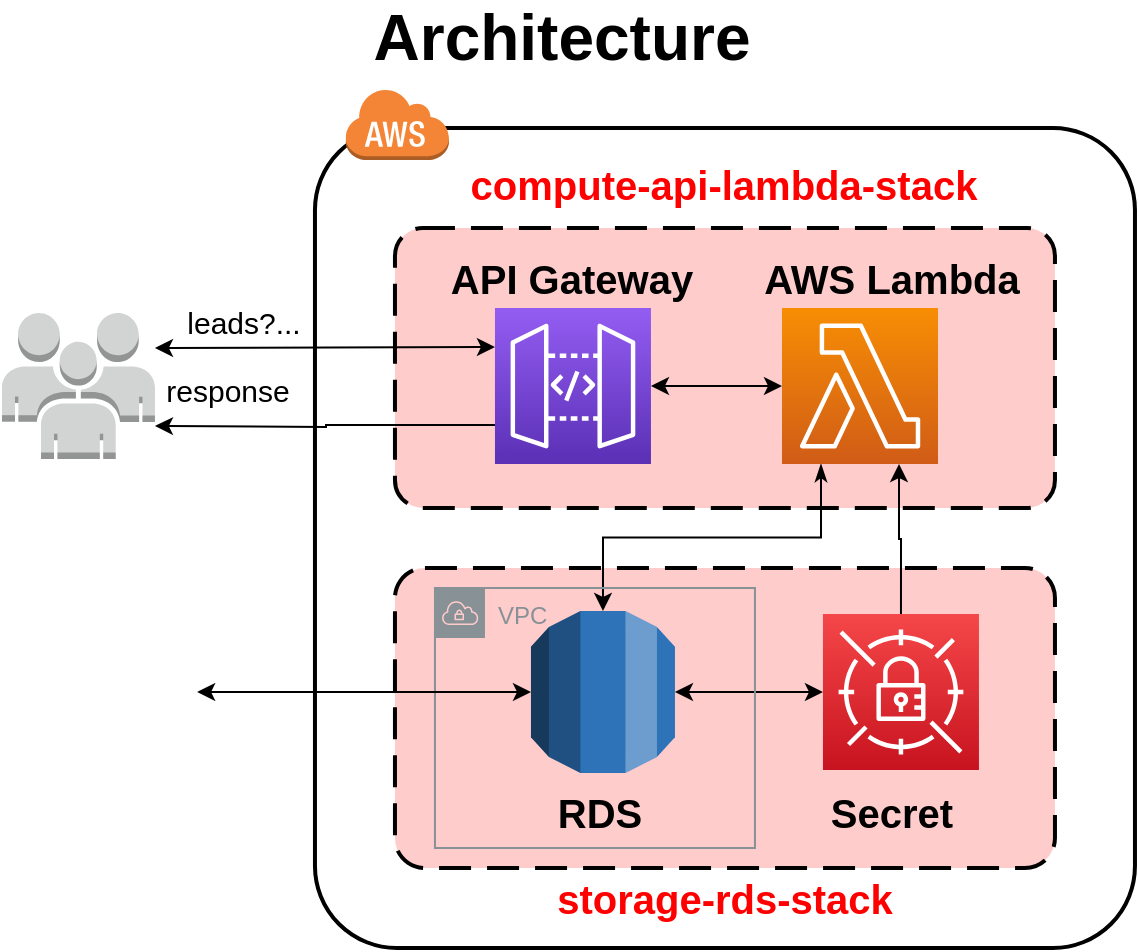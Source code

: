 <mxfile version="20.3.0" type="device"><diagram id="H-b6z1kPTGAqEft5Mhqe" name="Page-1"><mxGraphModel dx="1387" dy="749" grid="1" gridSize="10" guides="1" tooltips="1" connect="1" arrows="1" fold="1" page="1" pageScale="1" pageWidth="850" pageHeight="1100" math="0" shadow="0"><root><mxCell id="0"/><mxCell id="1" parent="0"/><mxCell id="eU7E1rESusIbkJLUtY2G-7" value="" style="rounded=1;arcSize=10;dashed=0;fillColor=none;gradientColor=none;strokeWidth=2;fontSize=20;" parent="1" vertex="1"><mxGeometry x="166.48" y="110" width="410" height="410" as="geometry"/></mxCell><mxCell id="wqZvjCk0dB0xXpR4bHtf-1" value="" style="rounded=1;arcSize=10;dashed=1;strokeColor=#000000;fillColor=#FFCCCC;dashPattern=8 4;strokeWidth=2;fontSize=20;" parent="1" vertex="1"><mxGeometry x="206.48" y="330" width="330" height="150" as="geometry"/></mxCell><mxCell id="eU7E1rESusIbkJLUtY2G-9" value="" style="rounded=1;arcSize=10;dashed=1;strokeColor=#000000;fillColor=#FFCCCC;dashPattern=8 4;strokeWidth=2;fontSize=20;" parent="1" vertex="1"><mxGeometry x="206.48" y="160" width="330" height="140" as="geometry"/></mxCell><mxCell id="eU7E1rESusIbkJLUtY2G-13" style="edgeStyle=orthogonalEdgeStyle;rounded=0;orthogonalLoop=1;jettySize=auto;html=1;exitX=1;exitY=0.5;exitDx=0;exitDy=0;exitPerimeter=0;entryX=0;entryY=0.5;entryDx=0;entryDy=0;entryPerimeter=0;fontSize=20;fontColor=#FF0000;startArrow=classic;startFill=1;" parent="1" source="eU7E1rESusIbkJLUtY2G-1" target="eU7E1rESusIbkJLUtY2G-2" edge="1"><mxGeometry relative="1" as="geometry"/></mxCell><mxCell id="eU7E1rESusIbkJLUtY2G-17" style="edgeStyle=orthogonalEdgeStyle;rounded=0;orthogonalLoop=1;jettySize=auto;html=1;exitX=0;exitY=0.75;exitDx=0;exitDy=0;exitPerimeter=0;fontSize=20;fontColor=#FF0000;startArrow=none;startFill=0;endArrow=classic;endFill=1;" parent="1" source="eU7E1rESusIbkJLUtY2G-1" edge="1"><mxGeometry relative="1" as="geometry"><mxPoint x="86.48" y="259" as="targetPoint"/></mxGeometry></mxCell><mxCell id="eU7E1rESusIbkJLUtY2G-1" value="" style="sketch=0;points=[[0,0,0],[0.25,0,0],[0.5,0,0],[0.75,0,0],[1,0,0],[0,1,0],[0.25,1,0],[0.5,1,0],[0.75,1,0],[1,1,0],[0,0.25,0],[0,0.5,0],[0,0.75,0],[1,0.25,0],[1,0.5,0],[1,0.75,0]];outlineConnect=0;fontColor=#232F3E;gradientColor=#945DF2;gradientDirection=north;fillColor=#5A30B5;strokeColor=#ffffff;dashed=0;verticalLabelPosition=bottom;verticalAlign=top;align=center;html=1;fontSize=12;fontStyle=0;aspect=fixed;shape=mxgraph.aws4.resourceIcon;resIcon=mxgraph.aws4.api_gateway;" parent="1" vertex="1"><mxGeometry x="256.48" y="200" width="78" height="78" as="geometry"/></mxCell><mxCell id="wqZvjCk0dB0xXpR4bHtf-19" style="edgeStyle=orthogonalEdgeStyle;rounded=0;orthogonalLoop=1;jettySize=auto;html=1;exitX=0.25;exitY=1;exitDx=0;exitDy=0;exitPerimeter=0;entryX=0.5;entryY=0;entryDx=0;entryDy=0;entryPerimeter=0;startArrow=classicThin;startFill=1;endArrow=classic;endFill=1;" parent="1" source="eU7E1rESusIbkJLUtY2G-2" target="wqZvjCk0dB0xXpR4bHtf-3" edge="1"><mxGeometry relative="1" as="geometry"/></mxCell><mxCell id="wqZvjCk0dB0xXpR4bHtf-20" style="edgeStyle=orthogonalEdgeStyle;rounded=0;orthogonalLoop=1;jettySize=auto;html=1;exitX=0.75;exitY=1;exitDx=0;exitDy=0;exitPerimeter=0;entryX=0.5;entryY=0;entryDx=0;entryDy=0;entryPerimeter=0;startArrow=classic;startFill=1;endArrow=none;endFill=0;" parent="1" source="eU7E1rESusIbkJLUtY2G-2" target="wqZvjCk0dB0xXpR4bHtf-5" edge="1"><mxGeometry relative="1" as="geometry"/></mxCell><mxCell id="eU7E1rESusIbkJLUtY2G-2" value="" style="sketch=0;points=[[0,0,0],[0.25,0,0],[0.5,0,0],[0.75,0,0],[1,0,0],[0,1,0],[0.25,1,0],[0.5,1,0],[0.75,1,0],[1,1,0],[0,0.25,0],[0,0.5,0],[0,0.75,0],[1,0.25,0],[1,0.5,0],[1,0.75,0]];outlineConnect=0;fontColor=#232F3E;gradientColor=#F78E04;gradientDirection=north;fillColor=#D05C17;strokeColor=#ffffff;dashed=0;verticalLabelPosition=bottom;verticalAlign=top;align=center;html=1;fontSize=12;fontStyle=0;aspect=fixed;shape=mxgraph.aws4.resourceIcon;resIcon=mxgraph.aws4.lambda;" parent="1" vertex="1"><mxGeometry x="400" y="200" width="78" height="78" as="geometry"/></mxCell><mxCell id="eU7E1rESusIbkJLUtY2G-4" value="API Gateway" style="text;html=1;strokeColor=none;fillColor=none;align=center;verticalAlign=middle;whiteSpace=wrap;rounded=0;fontSize=20;fontStyle=1" parent="1" vertex="1"><mxGeometry x="225.48" y="170" width="140" height="30" as="geometry"/></mxCell><mxCell id="eU7E1rESusIbkJLUtY2G-5" value="AWS Lambda" style="text;html=1;strokeColor=none;fillColor=none;align=center;verticalAlign=middle;whiteSpace=wrap;rounded=0;fontSize=20;fontStyle=1" parent="1" vertex="1"><mxGeometry x="385.48" y="170" width="140" height="30" as="geometry"/></mxCell><mxCell id="eU7E1rESusIbkJLUtY2G-8" value="" style="dashed=0;html=1;shape=mxgraph.aws3.cloud;fillColor=#F58536;gradientColor=none;dashed=0;fontSize=20;" parent="1" vertex="1"><mxGeometry x="181.48" y="90" width="52" height="36" as="geometry"/></mxCell><mxCell id="eU7E1rESusIbkJLUtY2G-10" value="compute-api-lambda-stack" style="text;html=1;strokeColor=none;fillColor=none;align=center;verticalAlign=middle;whiteSpace=wrap;rounded=0;fontSize=20;fontStyle=1;fontColor=#FF0000;" parent="1" vertex="1"><mxGeometry x="223.48" y="126" width="296" height="24" as="geometry"/></mxCell><mxCell id="eU7E1rESusIbkJLUtY2G-12" value="" style="endArrow=classic;html=1;rounded=0;fontSize=20;fontColor=#FF0000;entryX=0;entryY=0.25;entryDx=0;entryDy=0;entryPerimeter=0;startArrow=classic;startFill=1;" parent="1" target="eU7E1rESusIbkJLUtY2G-1" edge="1"><mxGeometry width="50" height="50" relative="1" as="geometry"><mxPoint x="86.48" y="220" as="sourcePoint"/><mxPoint x="86.48" y="200" as="targetPoint"/></mxGeometry></mxCell><mxCell id="eU7E1rESusIbkJLUtY2G-19" value="" style="outlineConnect=0;dashed=0;verticalLabelPosition=bottom;verticalAlign=top;align=center;html=1;shape=mxgraph.aws3.users;fillColor=#D2D3D3;gradientColor=none;fontSize=20;fontColor=#FF0000;strokeColor=#000000;" parent="1" vertex="1"><mxGeometry x="10" y="202.5" width="76.48" height="73" as="geometry"/></mxCell><mxCell id="eU7E1rESusIbkJLUtY2G-20" value="&lt;font style=&quot;font-size: 15px;&quot; color=&quot;#000000&quot;&gt;leads?...&lt;/font&gt;" style="text;html=1;strokeColor=none;fillColor=none;align=center;verticalAlign=middle;whiteSpace=wrap;rounded=0;fontSize=20;fontColor=#FF0000;" parent="1" vertex="1"><mxGeometry x="86.48" y="190" width="90" height="30" as="geometry"/></mxCell><mxCell id="eU7E1rESusIbkJLUtY2G-21" value="&lt;font style=&quot;font-size: 15px;&quot; color=&quot;#000000&quot;&gt;response&lt;/font&gt;" style="text;html=1;strokeColor=none;fillColor=none;align=center;verticalAlign=middle;whiteSpace=wrap;rounded=0;fontSize=20;fontColor=#FF0000;" parent="1" vertex="1"><mxGeometry x="76.48" y="224" width="93.52" height="30" as="geometry"/></mxCell><mxCell id="wqZvjCk0dB0xXpR4bHtf-2" value="Secret" style="text;html=1;strokeColor=none;fillColor=none;align=center;verticalAlign=middle;whiteSpace=wrap;rounded=0;fontSize=20;fontStyle=1" parent="1" vertex="1"><mxGeometry x="420.48" y="437" width="70" height="30" as="geometry"/></mxCell><mxCell id="wqZvjCk0dB0xXpR4bHtf-3" value="" style="outlineConnect=0;dashed=0;verticalLabelPosition=bottom;verticalAlign=top;align=center;html=1;shape=mxgraph.aws3.rds;fillColor=#2E73B8;gradientColor=none;" parent="1" vertex="1"><mxGeometry x="274.48" y="351.5" width="72" height="81" as="geometry"/></mxCell><mxCell id="wqZvjCk0dB0xXpR4bHtf-21" style="edgeStyle=orthogonalEdgeStyle;rounded=0;orthogonalLoop=1;jettySize=auto;html=1;exitX=0;exitY=0.5;exitDx=0;exitDy=0;exitPerimeter=0;startArrow=classic;startFill=1;endArrow=classic;endFill=1;" parent="1" source="wqZvjCk0dB0xXpR4bHtf-5" target="wqZvjCk0dB0xXpR4bHtf-3" edge="1"><mxGeometry relative="1" as="geometry"/></mxCell><mxCell id="wqZvjCk0dB0xXpR4bHtf-5" value="" style="sketch=0;points=[[0,0,0],[0.25,0,0],[0.5,0,0],[0.75,0,0],[1,0,0],[0,1,0],[0.25,1,0],[0.5,1,0],[0.75,1,0],[1,1,0],[0,0.25,0],[0,0.5,0],[0,0.75,0],[1,0.25,0],[1,0.5,0],[1,0.75,0]];outlineConnect=0;fontColor=#232F3E;gradientColor=#F54749;gradientDirection=north;fillColor=#C7131F;strokeColor=#ffffff;dashed=0;verticalLabelPosition=bottom;verticalAlign=top;align=center;html=1;fontSize=12;fontStyle=0;aspect=fixed;shape=mxgraph.aws4.resourceIcon;resIcon=mxgraph.aws4.secrets_manager;" parent="1" vertex="1"><mxGeometry x="420.48" y="353" width="78" height="78" as="geometry"/></mxCell><mxCell id="wqZvjCk0dB0xXpR4bHtf-23" value="VPC" style="sketch=0;outlineConnect=0;gradientColor=none;html=1;whiteSpace=wrap;fontSize=12;fontStyle=0;shape=mxgraph.aws4.group;grIcon=mxgraph.aws4.group_vpc;strokeColor=#879196;fillColor=none;verticalAlign=top;align=left;spacingLeft=30;fontColor=#879196;dashed=0;" parent="1" vertex="1"><mxGeometry x="226.48" y="340" width="160" height="130" as="geometry"/></mxCell><mxCell id="wqZvjCk0dB0xXpR4bHtf-7" value="RDS" style="text;html=1;strokeColor=none;fillColor=none;align=center;verticalAlign=middle;whiteSpace=wrap;rounded=0;fontSize=20;fontStyle=1" parent="1" vertex="1"><mxGeometry x="274.48" y="437" width="70" height="30" as="geometry"/></mxCell><mxCell id="wqZvjCk0dB0xXpR4bHtf-8" value="storage-rds-stack" style="text;html=1;strokeColor=none;fillColor=none;align=center;verticalAlign=middle;whiteSpace=wrap;rounded=0;fontSize=20;fontStyle=1;fontColor=#FF0000;" parent="1" vertex="1"><mxGeometry x="278.98" y="480" width="185" height="30" as="geometry"/></mxCell><mxCell id="wqZvjCk0dB0xXpR4bHtf-22" style="edgeStyle=orthogonalEdgeStyle;rounded=0;orthogonalLoop=1;jettySize=auto;html=1;entryX=0;entryY=0.5;entryDx=0;entryDy=0;entryPerimeter=0;startArrow=classic;startFill=1;endArrow=classic;endFill=1;" parent="1" source="wqZvjCk0dB0xXpR4bHtf-17" target="wqZvjCk0dB0xXpR4bHtf-3" edge="1"><mxGeometry relative="1" as="geometry"/></mxCell><mxCell id="wqZvjCk0dB0xXpR4bHtf-17" value="" style="shape=image;verticalLabelPosition=bottom;labelBackgroundColor=default;verticalAlign=top;aspect=fixed;imageAspect=0;image=https://hotsechu.files.wordpress.com/2021/03/mysqlworkbench_2.png;" parent="1" vertex="1"><mxGeometry x="16.48" y="347" width="91.09" height="90" as="geometry"/></mxCell><mxCell id="kTaaMOViGHyk4iIY0cb8-2" value="Architecture" style="text;html=1;strokeColor=none;fillColor=none;align=center;verticalAlign=middle;whiteSpace=wrap;rounded=0;fontColor=#000000;fontSize=32;fontStyle=1" vertex="1" parent="1"><mxGeometry x="160.48" y="50" width="260" height="30" as="geometry"/></mxCell></root></mxGraphModel></diagram></mxfile>